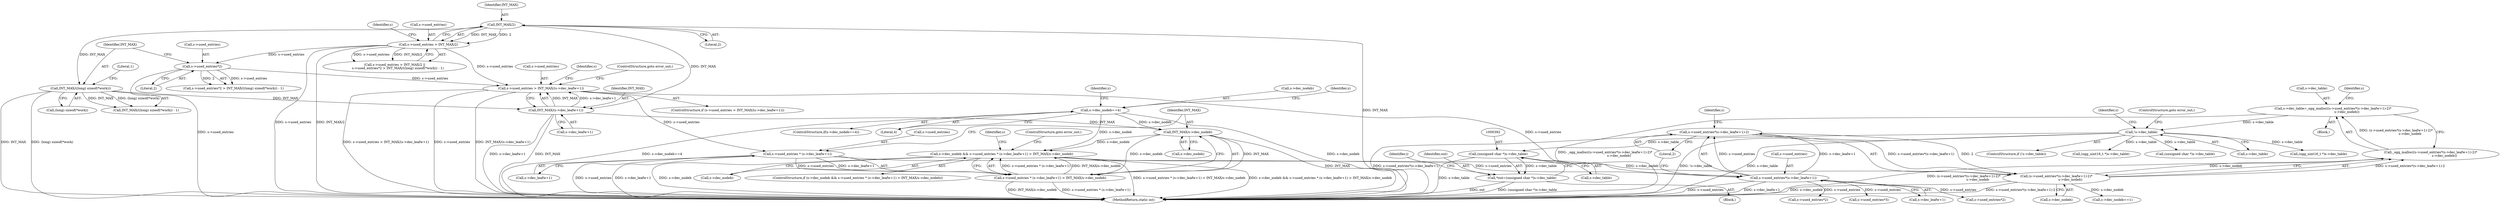 digraph "0_Android_eeb4e45d5683f88488c083ecf142dc89bc3f0b47@pointer" {
"1000391" [label="(Call,(unsigned char *)s->dec_table)"];
"1000276" [label="(Call,!s->dec_table)"];
"1000255" [label="(Call,s->dec_table=_ogg_malloc((s->used_entries*(s->dec_leafw+1)-2)*\n                           s->dec_nodeb))"];
"1000259" [label="(Call,_ogg_malloc((s->used_entries*(s->dec_leafw+1)-2)*\n                           s->dec_nodeb))"];
"1000260" [label="(Call,(s->used_entries*(s->dec_leafw+1)-2)*\n                           s->dec_nodeb)"];
"1000261" [label="(Call,s->used_entries*(s->dec_leafw+1)-2)"];
"1000262" [label="(Call,s->used_entries*(s->dec_leafw+1))"];
"1000222" [label="(Call,s->used_entries > INT_MAX/(s->dec_leafw+1))"];
"1000167" [label="(Call,s->used_entries > INT_MAX/2)"];
"1000171" [label="(Call,INT_MAX/2)"];
"1000175" [label="(Call,s->used_entries*2)"];
"1000226" [label="(Call,INT_MAX/(s->dec_leafw+1))"];
"1000181" [label="(Call,INT_MAX/((long) sizeof(*work)))"];
"1000240" [label="(Call,s->used_entries * (s->dec_leafw+1))"];
"1000235" [label="(Call,s->dec_nodeb && s->used_entries * (s->dec_leafw+1) > INT_MAX/s->dec_nodeb)"];
"1000249" [label="(Call,INT_MAX/s->dec_nodeb)"];
"1000119" [label="(Call,s->dec_nodeb==4)"];
"1000239" [label="(Call,s->used_entries * (s->dec_leafw+1) > INT_MAX/s->dec_nodeb)"];
"1000389" [label="(Call,*out=(unsigned char *)s->dec_table)"];
"1000278" [label="(Identifier,s)"];
"1000182" [label="(Identifier,INT_MAX)"];
"1000166" [label="(Call,s->used_entries > INT_MAX/2 ||\n      s->used_entries*2 > INT_MAX/((long) sizeof(*work)) - 1)"];
"1000387" [label="(Block,)"];
"1000188" [label="(Literal,1)"];
"1000382" [label="(Call,s->dec_nodeb==1)"];
"1000175" [label="(Call,s->used_entries*2)"];
"1000250" [label="(Identifier,INT_MAX)"];
"1000236" [label="(Call,s->dec_nodeb)"];
"1000349" [label="(Call,(ogg_uint16_t *)s->dec_table)"];
"1000221" [label="(ControlStructure,if (s->used_entries > INT_MAX/(s->dec_leafw+1)))"];
"1000311" [label="(Call,(unsigned char *)s->dec_table)"];
"1000257" [label="(Identifier,s)"];
"1000273" [label="(Identifier,s)"];
"1000177" [label="(Identifier,s)"];
"1000223" [label="(Call,s->used_entries)"];
"1000256" [label="(Call,s->dec_table)"];
"1000167" [label="(Call,s->used_entries > INT_MAX/2)"];
"1000398" [label="(Identifier,i)"];
"1000222" [label="(Call,s->used_entries > INT_MAX/(s->dec_leafw+1))"];
"1000249" [label="(Call,INT_MAX/s->dec_nodeb)"];
"1000180" [label="(Call,INT_MAX/((long) sizeof(*work)) - 1)"];
"1000284" [label="(Identifier,s)"];
"1000301" [label="(Call,s->used_entries*2)"];
"1000254" [label="(ControlStructure,goto error_out;)"];
"1000277" [label="(Call,s->dec_table)"];
"1000171" [label="(Call,INT_MAX/2)"];
"1000181" [label="(Call,INT_MAX/((long) sizeof(*work)))"];
"1000110" [label="(Block,)"];
"1000251" [label="(Call,s->dec_nodeb)"];
"1000120" [label="(Call,s->dec_nodeb)"];
"1000626" [label="(Call,(ogg_uint16_t *)s->dec_table)"];
"1000119" [label="(Call,s->dec_nodeb==4)"];
"1000271" [label="(Literal,2)"];
"1000118" [label="(ControlStructure,if(s->dec_nodeb==4))"];
"1000169" [label="(Identifier,s)"];
"1000390" [label="(Identifier,out)"];
"1000391" [label="(Call,(unsigned char *)s->dec_table)"];
"1000393" [label="(Call,s->dec_table)"];
"1000183" [label="(Call,(long) sizeof(*work))"];
"1000375" [label="(Call,s->used_entries*3)"];
"1000237" [label="(Identifier,s)"];
"1000240" [label="(Call,s->used_entries * (s->dec_leafw+1))"];
"1000266" [label="(Call,s->dec_leafw+1)"];
"1000127" [label="(Identifier,s)"];
"1000255" [label="(Call,s->dec_table=_ogg_malloc((s->used_entries*(s->dec_leafw+1)-2)*\n                           s->dec_nodeb))"];
"1000168" [label="(Call,s->used_entries)"];
"1000235" [label="(Call,s->dec_nodeb && s->used_entries * (s->dec_leafw+1) > INT_MAX/s->dec_nodeb)"];
"1000228" [label="(Call,s->dec_leafw+1)"];
"1000275" [label="(ControlStructure,if (!s->dec_table))"];
"1000233" [label="(ControlStructure,goto error_out;)"];
"1000244" [label="(Call,s->dec_leafw+1)"];
"1000241" [label="(Call,s->used_entries)"];
"1000272" [label="(Call,s->dec_nodeb)"];
"1000263" [label="(Call,s->used_entries)"];
"1000226" [label="(Call,INT_MAX/(s->dec_leafw+1))"];
"1000179" [label="(Literal,2)"];
"1000176" [label="(Call,s->used_entries)"];
"1000280" [label="(ControlStructure,goto error_out;)"];
"1000174" [label="(Call,s->used_entries*2 > INT_MAX/((long) sizeof(*work)) - 1)"];
"1000260" [label="(Call,(s->used_entries*(s->dec_leafw+1)-2)*\n                           s->dec_nodeb)"];
"1000261" [label="(Call,s->used_entries*(s->dec_leafw+1)-2)"];
"1000276" [label="(Call,!s->dec_table)"];
"1000173" [label="(Literal,2)"];
"1000234" [label="(ControlStructure,if (s->dec_nodeb && s->used_entries * (s->dec_leafw+1) > INT_MAX/s->dec_nodeb))"];
"1000339" [label="(Call,s->used_entries*2)"];
"1000259" [label="(Call,_ogg_malloc((s->used_entries*(s->dec_leafw+1)-2)*\n                           s->dec_nodeb))"];
"1000172" [label="(Identifier,INT_MAX)"];
"1000262" [label="(Call,s->used_entries*(s->dec_leafw+1))"];
"1000389" [label="(Call,*out=(unsigned char *)s->dec_table)"];
"1000123" [label="(Literal,4)"];
"1000239" [label="(Call,s->used_entries * (s->dec_leafw+1) > INT_MAX/s->dec_nodeb)"];
"1000227" [label="(Identifier,INT_MAX)"];
"1000865" [label="(MethodReturn,static int)"];
"1000391" -> "1000389"  [label="AST: "];
"1000391" -> "1000393"  [label="CFG: "];
"1000392" -> "1000391"  [label="AST: "];
"1000393" -> "1000391"  [label="AST: "];
"1000389" -> "1000391"  [label="CFG: "];
"1000391" -> "1000865"  [label="DDG: s->dec_table"];
"1000391" -> "1000389"  [label="DDG: s->dec_table"];
"1000276" -> "1000391"  [label="DDG: s->dec_table"];
"1000276" -> "1000275"  [label="AST: "];
"1000276" -> "1000277"  [label="CFG: "];
"1000277" -> "1000276"  [label="AST: "];
"1000280" -> "1000276"  [label="CFG: "];
"1000284" -> "1000276"  [label="CFG: "];
"1000276" -> "1000865"  [label="DDG: !s->dec_table"];
"1000276" -> "1000865"  [label="DDG: s->dec_table"];
"1000255" -> "1000276"  [label="DDG: s->dec_table"];
"1000276" -> "1000311"  [label="DDG: s->dec_table"];
"1000276" -> "1000349"  [label="DDG: s->dec_table"];
"1000276" -> "1000626"  [label="DDG: s->dec_table"];
"1000255" -> "1000110"  [label="AST: "];
"1000255" -> "1000259"  [label="CFG: "];
"1000256" -> "1000255"  [label="AST: "];
"1000259" -> "1000255"  [label="AST: "];
"1000278" -> "1000255"  [label="CFG: "];
"1000255" -> "1000865"  [label="DDG: _ogg_malloc((s->used_entries*(s->dec_leafw+1)-2)*\n                           s->dec_nodeb)"];
"1000259" -> "1000255"  [label="DDG: (s->used_entries*(s->dec_leafw+1)-2)*\n                           s->dec_nodeb"];
"1000259" -> "1000260"  [label="CFG: "];
"1000260" -> "1000259"  [label="AST: "];
"1000259" -> "1000865"  [label="DDG: (s->used_entries*(s->dec_leafw+1)-2)*\n                           s->dec_nodeb"];
"1000260" -> "1000259"  [label="DDG: s->used_entries*(s->dec_leafw+1)-2"];
"1000260" -> "1000259"  [label="DDG: s->dec_nodeb"];
"1000260" -> "1000272"  [label="CFG: "];
"1000261" -> "1000260"  [label="AST: "];
"1000272" -> "1000260"  [label="AST: "];
"1000260" -> "1000865"  [label="DDG: s->used_entries*(s->dec_leafw+1)-2"];
"1000260" -> "1000865"  [label="DDG: s->dec_nodeb"];
"1000261" -> "1000260"  [label="DDG: s->used_entries*(s->dec_leafw+1)"];
"1000261" -> "1000260"  [label="DDG: 2"];
"1000235" -> "1000260"  [label="DDG: s->dec_nodeb"];
"1000260" -> "1000382"  [label="DDG: s->dec_nodeb"];
"1000261" -> "1000271"  [label="CFG: "];
"1000262" -> "1000261"  [label="AST: "];
"1000271" -> "1000261"  [label="AST: "];
"1000273" -> "1000261"  [label="CFG: "];
"1000261" -> "1000865"  [label="DDG: s->used_entries*(s->dec_leafw+1)"];
"1000262" -> "1000261"  [label="DDG: s->used_entries"];
"1000262" -> "1000261"  [label="DDG: s->dec_leafw+1"];
"1000262" -> "1000266"  [label="CFG: "];
"1000263" -> "1000262"  [label="AST: "];
"1000266" -> "1000262"  [label="AST: "];
"1000271" -> "1000262"  [label="CFG: "];
"1000262" -> "1000865"  [label="DDG: s->used_entries"];
"1000262" -> "1000865"  [label="DDG: s->dec_leafw+1"];
"1000222" -> "1000262"  [label="DDG: s->used_entries"];
"1000240" -> "1000262"  [label="DDG: s->used_entries"];
"1000262" -> "1000301"  [label="DDG: s->used_entries"];
"1000262" -> "1000339"  [label="DDG: s->used_entries"];
"1000262" -> "1000375"  [label="DDG: s->used_entries"];
"1000222" -> "1000221"  [label="AST: "];
"1000222" -> "1000226"  [label="CFG: "];
"1000223" -> "1000222"  [label="AST: "];
"1000226" -> "1000222"  [label="AST: "];
"1000233" -> "1000222"  [label="CFG: "];
"1000237" -> "1000222"  [label="CFG: "];
"1000222" -> "1000865"  [label="DDG: s->used_entries"];
"1000222" -> "1000865"  [label="DDG: INT_MAX/(s->dec_leafw+1)"];
"1000222" -> "1000865"  [label="DDG: s->used_entries > INT_MAX/(s->dec_leafw+1)"];
"1000167" -> "1000222"  [label="DDG: s->used_entries"];
"1000175" -> "1000222"  [label="DDG: s->used_entries"];
"1000226" -> "1000222"  [label="DDG: INT_MAX"];
"1000226" -> "1000222"  [label="DDG: s->dec_leafw+1"];
"1000222" -> "1000240"  [label="DDG: s->used_entries"];
"1000167" -> "1000166"  [label="AST: "];
"1000167" -> "1000171"  [label="CFG: "];
"1000168" -> "1000167"  [label="AST: "];
"1000171" -> "1000167"  [label="AST: "];
"1000177" -> "1000167"  [label="CFG: "];
"1000166" -> "1000167"  [label="CFG: "];
"1000167" -> "1000865"  [label="DDG: s->used_entries"];
"1000167" -> "1000865"  [label="DDG: INT_MAX/2"];
"1000167" -> "1000166"  [label="DDG: s->used_entries"];
"1000167" -> "1000166"  [label="DDG: INT_MAX/2"];
"1000171" -> "1000167"  [label="DDG: INT_MAX"];
"1000171" -> "1000167"  [label="DDG: 2"];
"1000167" -> "1000175"  [label="DDG: s->used_entries"];
"1000171" -> "1000173"  [label="CFG: "];
"1000172" -> "1000171"  [label="AST: "];
"1000173" -> "1000171"  [label="AST: "];
"1000171" -> "1000865"  [label="DDG: INT_MAX"];
"1000171" -> "1000181"  [label="DDG: INT_MAX"];
"1000171" -> "1000226"  [label="DDG: INT_MAX"];
"1000175" -> "1000174"  [label="AST: "];
"1000175" -> "1000179"  [label="CFG: "];
"1000176" -> "1000175"  [label="AST: "];
"1000179" -> "1000175"  [label="AST: "];
"1000182" -> "1000175"  [label="CFG: "];
"1000175" -> "1000865"  [label="DDG: s->used_entries"];
"1000175" -> "1000174"  [label="DDG: s->used_entries"];
"1000175" -> "1000174"  [label="DDG: 2"];
"1000226" -> "1000228"  [label="CFG: "];
"1000227" -> "1000226"  [label="AST: "];
"1000228" -> "1000226"  [label="AST: "];
"1000226" -> "1000865"  [label="DDG: INT_MAX"];
"1000226" -> "1000865"  [label="DDG: s->dec_leafw+1"];
"1000181" -> "1000226"  [label="DDG: INT_MAX"];
"1000226" -> "1000249"  [label="DDG: INT_MAX"];
"1000181" -> "1000180"  [label="AST: "];
"1000181" -> "1000183"  [label="CFG: "];
"1000182" -> "1000181"  [label="AST: "];
"1000183" -> "1000181"  [label="AST: "];
"1000188" -> "1000181"  [label="CFG: "];
"1000181" -> "1000865"  [label="DDG: INT_MAX"];
"1000181" -> "1000865"  [label="DDG: (long) sizeof(*work)"];
"1000181" -> "1000180"  [label="DDG: INT_MAX"];
"1000181" -> "1000180"  [label="DDG: (long) sizeof(*work)"];
"1000240" -> "1000239"  [label="AST: "];
"1000240" -> "1000244"  [label="CFG: "];
"1000241" -> "1000240"  [label="AST: "];
"1000244" -> "1000240"  [label="AST: "];
"1000250" -> "1000240"  [label="CFG: "];
"1000240" -> "1000865"  [label="DDG: s->dec_leafw+1"];
"1000240" -> "1000865"  [label="DDG: s->used_entries"];
"1000240" -> "1000239"  [label="DDG: s->used_entries"];
"1000240" -> "1000239"  [label="DDG: s->dec_leafw+1"];
"1000235" -> "1000234"  [label="AST: "];
"1000235" -> "1000236"  [label="CFG: "];
"1000235" -> "1000239"  [label="CFG: "];
"1000236" -> "1000235"  [label="AST: "];
"1000239" -> "1000235"  [label="AST: "];
"1000254" -> "1000235"  [label="CFG: "];
"1000257" -> "1000235"  [label="CFG: "];
"1000235" -> "1000865"  [label="DDG: s->dec_nodeb"];
"1000235" -> "1000865"  [label="DDG: s->used_entries * (s->dec_leafw+1) > INT_MAX/s->dec_nodeb"];
"1000235" -> "1000865"  [label="DDG: s->dec_nodeb && s->used_entries * (s->dec_leafw+1) > INT_MAX/s->dec_nodeb"];
"1000249" -> "1000235"  [label="DDG: s->dec_nodeb"];
"1000119" -> "1000235"  [label="DDG: s->dec_nodeb"];
"1000239" -> "1000235"  [label="DDG: s->used_entries * (s->dec_leafw+1)"];
"1000239" -> "1000235"  [label="DDG: INT_MAX/s->dec_nodeb"];
"1000249" -> "1000239"  [label="AST: "];
"1000249" -> "1000251"  [label="CFG: "];
"1000250" -> "1000249"  [label="AST: "];
"1000251" -> "1000249"  [label="AST: "];
"1000239" -> "1000249"  [label="CFG: "];
"1000249" -> "1000865"  [label="DDG: INT_MAX"];
"1000249" -> "1000239"  [label="DDG: INT_MAX"];
"1000249" -> "1000239"  [label="DDG: s->dec_nodeb"];
"1000119" -> "1000249"  [label="DDG: s->dec_nodeb"];
"1000119" -> "1000118"  [label="AST: "];
"1000119" -> "1000123"  [label="CFG: "];
"1000120" -> "1000119"  [label="AST: "];
"1000123" -> "1000119"  [label="AST: "];
"1000127" -> "1000119"  [label="CFG: "];
"1000169" -> "1000119"  [label="CFG: "];
"1000119" -> "1000865"  [label="DDG: s->dec_nodeb"];
"1000119" -> "1000865"  [label="DDG: s->dec_nodeb==4"];
"1000239" -> "1000865"  [label="DDG: s->used_entries * (s->dec_leafw+1)"];
"1000239" -> "1000865"  [label="DDG: INT_MAX/s->dec_nodeb"];
"1000389" -> "1000387"  [label="AST: "];
"1000390" -> "1000389"  [label="AST: "];
"1000398" -> "1000389"  [label="CFG: "];
"1000389" -> "1000865"  [label="DDG: out"];
"1000389" -> "1000865"  [label="DDG: (unsigned char *)s->dec_table"];
}
